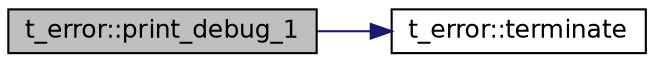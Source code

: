 digraph "t_error::print_debug_1"
{
 // INTERACTIVE_SVG=YES
 // LATEX_PDF_SIZE
  bgcolor="transparent";
  edge [fontname="Helvetica",fontsize="12",labelfontname="Helvetica",labelfontsize="12"];
  node [fontname="Helvetica",fontsize="12",shape=record];
  rankdir="LR";
  Node1 [label="t_error::print_debug_1",height=0.2,width=0.4,color="black", fillcolor="grey75", style="filled", fontcolor="black",tooltip="Prints debug[1] message to the debug[1] output file (for internal use)"];
  Node1 -> Node2 [color="midnightblue",fontsize="12",style="solid",fontname="Helvetica"];
  Node2 [label="t_error::terminate",height=0.2,width=0.4,color="black",URL="$structt__error_af803c2519381179010f51e13fe208320.html#af803c2519381179010f51e13fe208320",tooltip="Terminate if termlevel allows it (for internal use)"];
}
